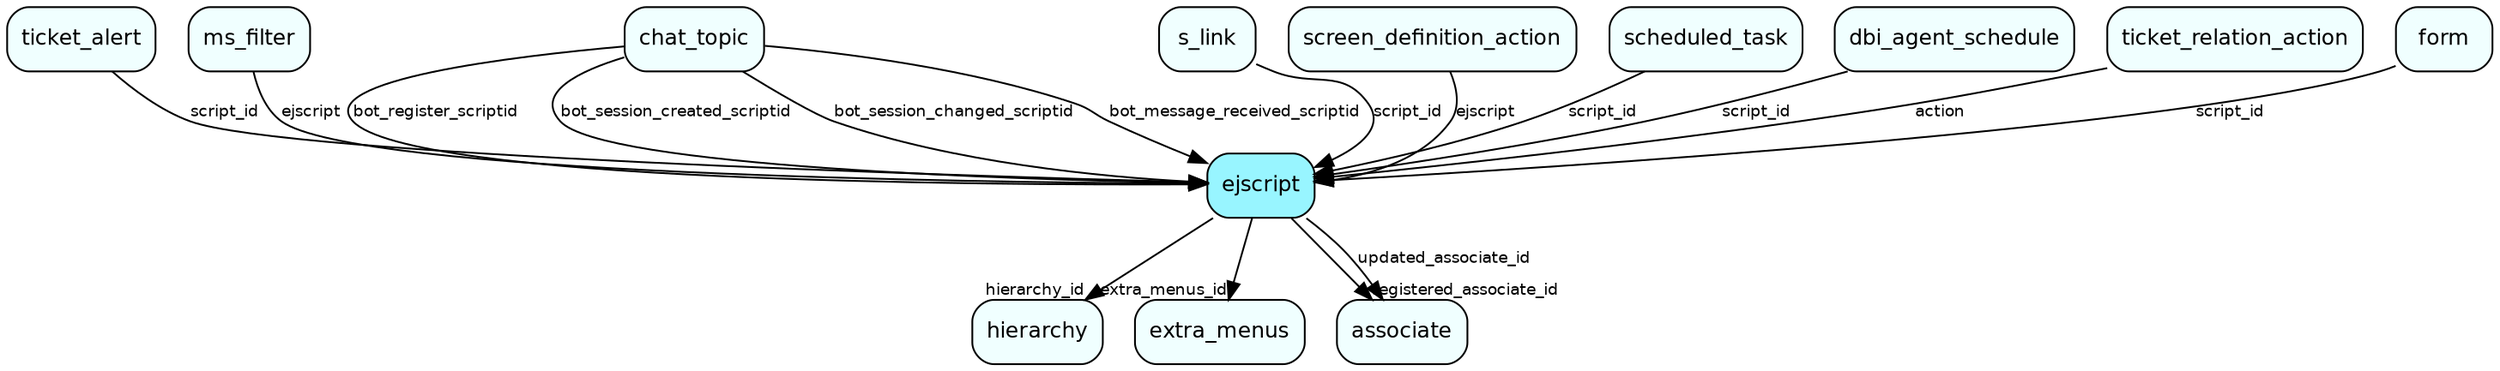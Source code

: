 digraph ejscript  {
node [shape = box style="rounded, filled" fontname = "Helvetica" fontsize = "12" ]
edge [fontname = "Helvetica" fontsize = "9"]

ejscript[fillcolor = "cadetblue1"]
hierarchy[fillcolor = "azure1"]
extra_menus[fillcolor = "azure1"]
associate[fillcolor = "azure1"]
ticket_alert[fillcolor = "azure1"]
ms_filter[fillcolor = "azure1"]
chat_topic[fillcolor = "azure1"]
s_link[fillcolor = "azure1"]
screen_definition_action[fillcolor = "azure1"]
scheduled_task[fillcolor = "azure1"]
dbi_agent_schedule[fillcolor = "azure1"]
ticket_relation_action[fillcolor = "azure1"]
form[fillcolor = "azure1"]
ejscript -> hierarchy [headlabel = "hierarchy_id"]
ejscript -> extra_menus [headlabel = "extra_menus_id"]
ejscript -> associate [headlabel = "registered_associate_id"]
ejscript -> associate [label = "updated_associate_id"]
ticket_alert -> ejscript [label = "script_id"]
ms_filter -> ejscript [label = "ejscript"]
chat_topic -> ejscript [label = "bot_register_scriptid"]
chat_topic -> ejscript [label = "bot_session_created_scriptid"]
chat_topic -> ejscript [label = "bot_session_changed_scriptid"]
chat_topic -> ejscript [label = "bot_message_received_scriptid"]
s_link -> ejscript [label = "script_id"]
screen_definition_action -> ejscript [label = "ejscript"]
scheduled_task -> ejscript [label = "script_id"]
dbi_agent_schedule -> ejscript [label = "script_id"]
ticket_relation_action -> ejscript [label = "action"]
form -> ejscript [label = "script_id"]
}

